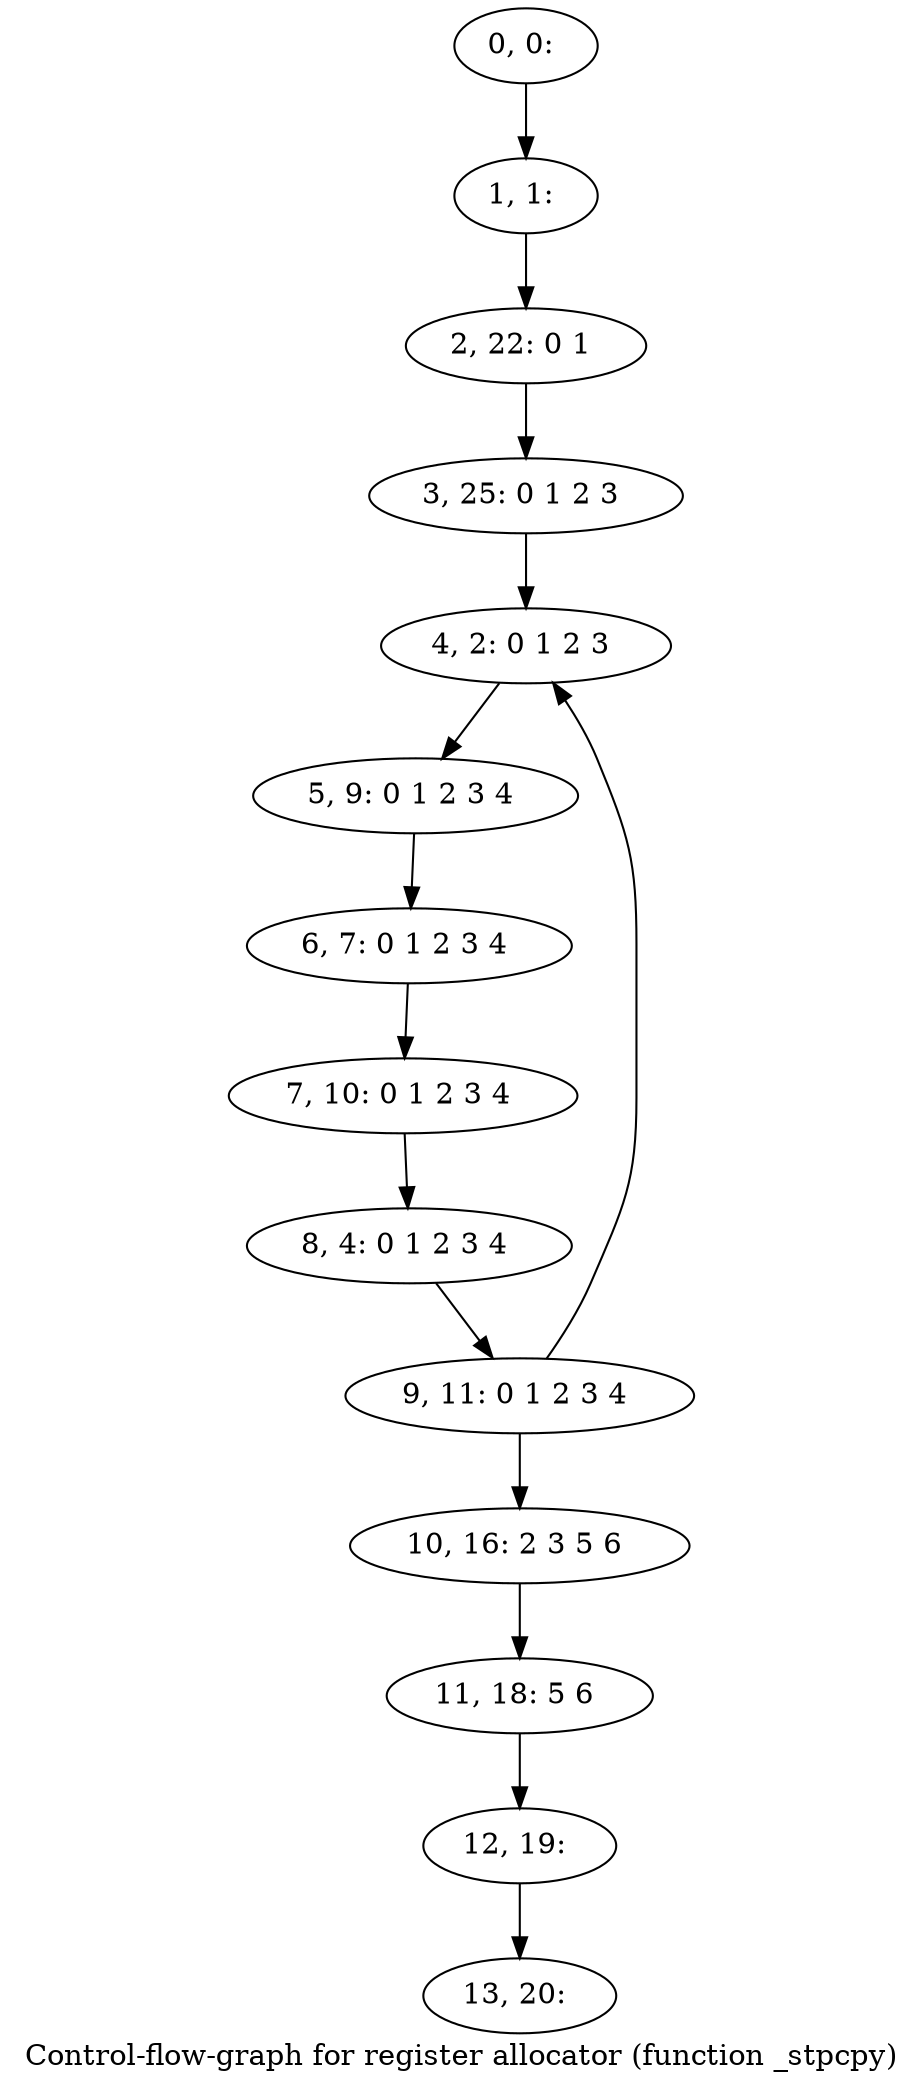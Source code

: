 digraph G {
graph [label="Control-flow-graph for register allocator (function _stpcpy)"]
0[label="0, 0: "];
1[label="1, 1: "];
2[label="2, 22: 0 1 "];
3[label="3, 25: 0 1 2 3 "];
4[label="4, 2: 0 1 2 3 "];
5[label="5, 9: 0 1 2 3 4 "];
6[label="6, 7: 0 1 2 3 4 "];
7[label="7, 10: 0 1 2 3 4 "];
8[label="8, 4: 0 1 2 3 4 "];
9[label="9, 11: 0 1 2 3 4 "];
10[label="10, 16: 2 3 5 6 "];
11[label="11, 18: 5 6 "];
12[label="12, 19: "];
13[label="13, 20: "];
0->1 ;
1->2 ;
2->3 ;
3->4 ;
4->5 ;
5->6 ;
6->7 ;
7->8 ;
8->9 ;
9->10 ;
9->4 ;
10->11 ;
11->12 ;
12->13 ;
}
